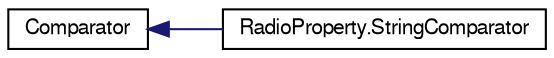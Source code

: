 digraph G
{
  edge [fontname="FreeSans",fontsize="10",labelfontname="FreeSans",labelfontsize="10"];
  node [fontname="FreeSans",fontsize="10",shape=record];
  rankdir="LR";
  Node1 [label="Comparator",height=0.2,width=0.4,color="black", fillcolor="white", style="filled",URL="$class_comparator.html"];
  Node1 -> Node2 [dir="back",color="midnightblue",fontsize="10",style="solid",fontname="FreeSans"];
  Node2 [label="RadioProperty.StringComparator",height=0.2,width=0.4,color="black", fillcolor="white", style="filled",URL="$classorg_1_1octave_1_1graphics_1_1_radio_property_1_1_string_comparator.html"];
}
